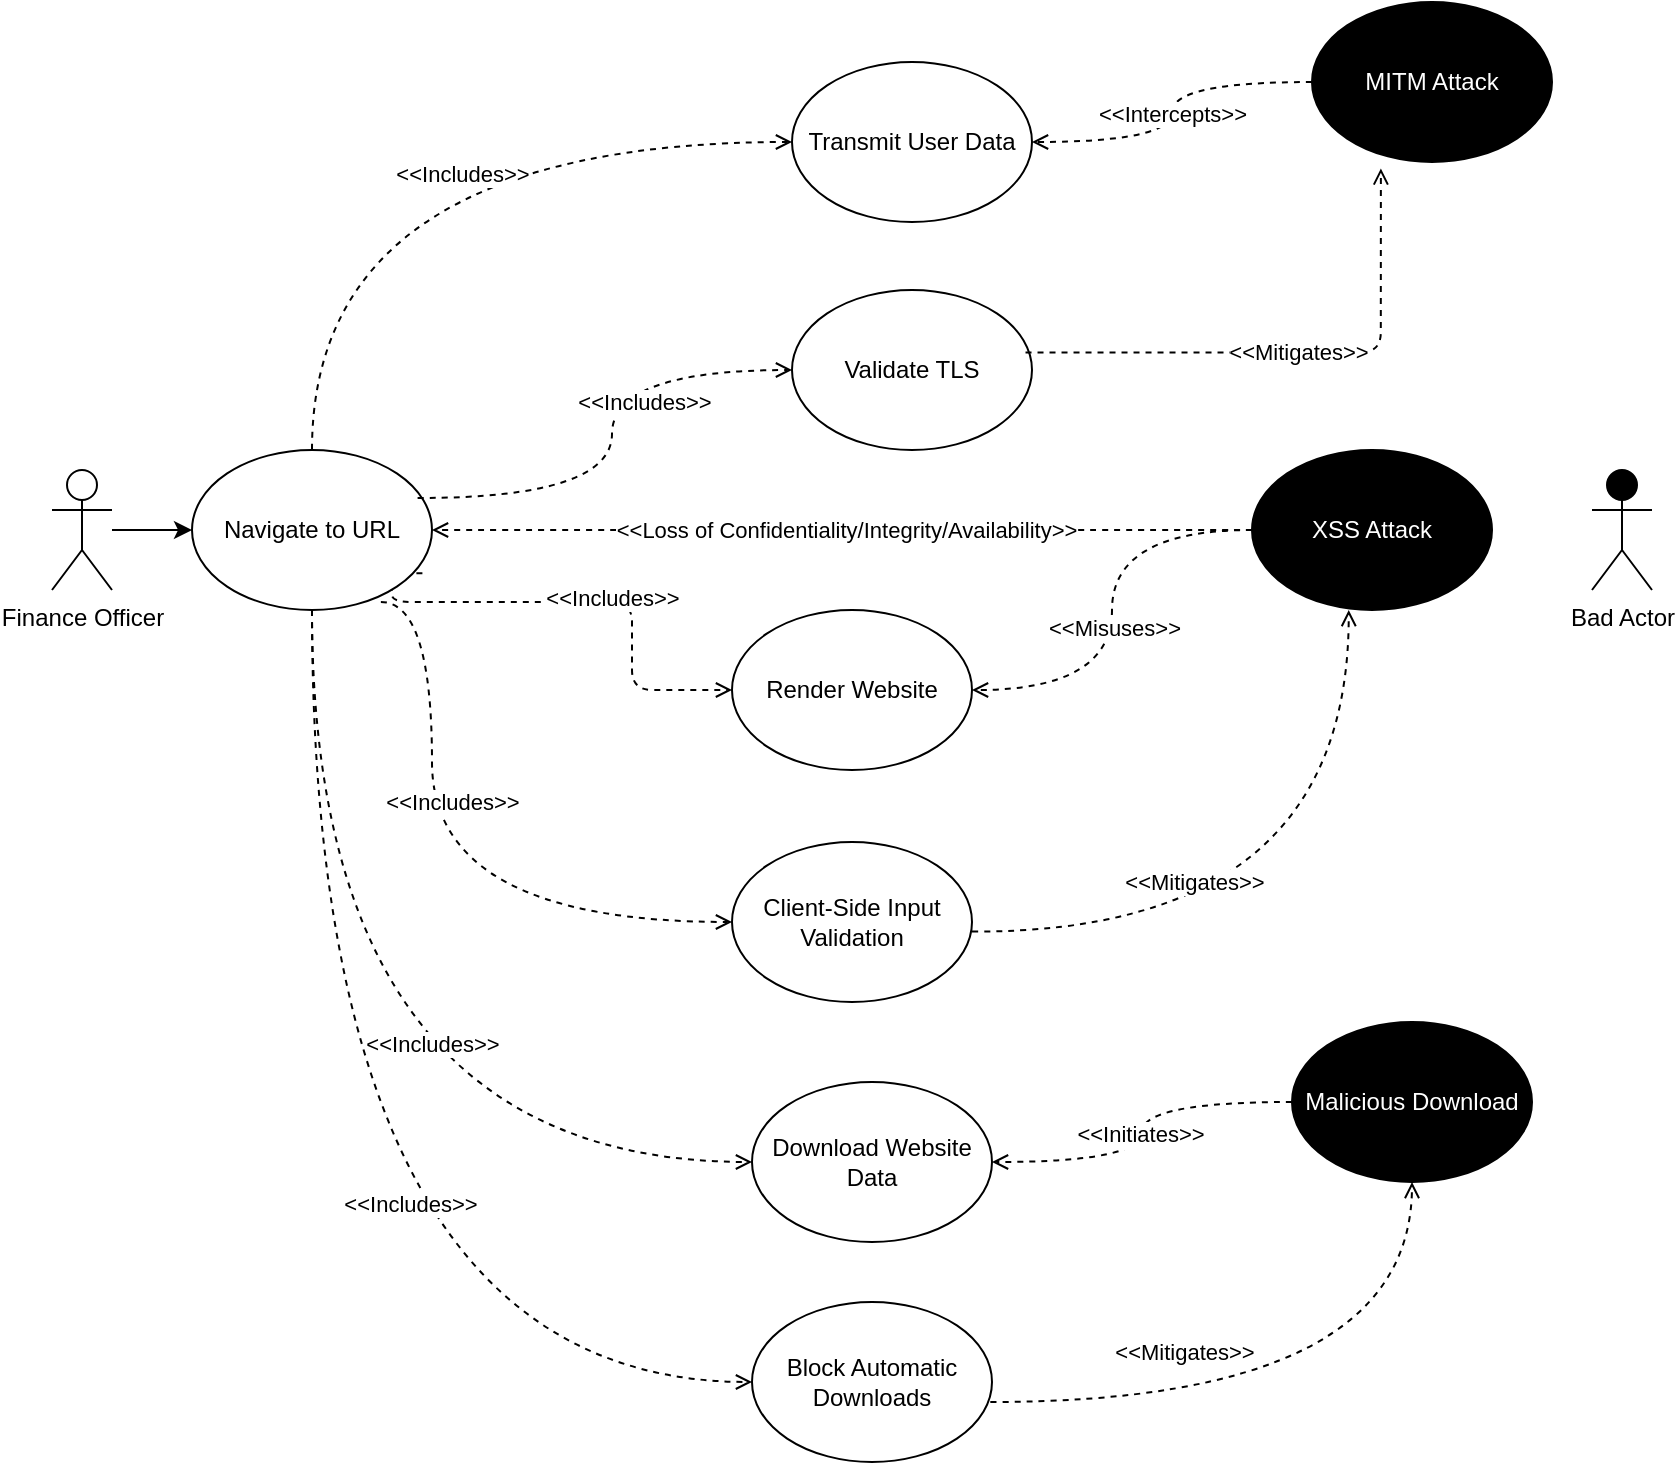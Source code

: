 <mxfile version="28.1.2">
  <diagram id="7q6WzZqFf9v9yzIv_zda" name="Use case">
    <mxGraphModel dx="1892" dy="1822" grid="1" gridSize="10" guides="1" tooltips="1" connect="1" arrows="1" fold="1" page="1" pageScale="1" pageWidth="850" pageHeight="1100" math="0" shadow="0">
      <root>
        <mxCell id="0" />
        <mxCell id="1" parent="0" />
        <mxCell id="hxa0em2XzeO1hXtVXjIB-15" style="edgeStyle=orthogonalEdgeStyle;rounded=0;orthogonalLoop=1;jettySize=auto;html=1;" edge="1" parent="1" source="SSoZlEEdxV4zL4xD8buy-2" target="SSoZlEEdxV4zL4xD8buy-4">
          <mxGeometry relative="1" as="geometry" />
        </mxCell>
        <object label="Finance Officer" id="SSoZlEEdxV4zL4xD8buy-2">
          <mxCell style="shape=umlActor;verticalLabelPosition=bottom;verticalAlign=top;html=1;outlineConnect=0;fillColor=#FFFFFF;" parent="1" vertex="1">
            <mxGeometry x="10" y="194" width="30" height="60" as="geometry" />
          </mxCell>
        </object>
        <mxCell id="SSoZlEEdxV4zL4xD8buy-3" value="" style="endArrow=none;html=1;" parent="1" source="SSoZlEEdxV4zL4xD8buy-4" edge="1">
          <mxGeometry width="50" height="50" relative="1" as="geometry">
            <mxPoint x="110" y="226" as="sourcePoint" />
            <mxPoint x="200" y="226" as="targetPoint" />
          </mxGeometry>
        </mxCell>
        <mxCell id="okeo2Aa4OqrN3XAgRoa3-2" style="edgeStyle=orthogonalEdgeStyle;rounded=1;orthogonalLoop=1;jettySize=auto;html=1;entryX=0;entryY=0.5;entryDx=0;entryDy=0;dashed=1;strokeWidth=1;endFill=0;endArrow=open;curved=0;exitX=0.96;exitY=0.77;exitDx=0;exitDy=0;exitPerimeter=0;" parent="1" source="SSoZlEEdxV4zL4xD8buy-4" target="okeo2Aa4OqrN3XAgRoa3-1" edge="1">
          <mxGeometry relative="1" as="geometry">
            <Array as="points">
              <mxPoint x="180" y="246" />
              <mxPoint x="180" y="260" />
              <mxPoint x="300" y="260" />
              <mxPoint x="300" y="304" />
            </Array>
          </mxGeometry>
        </mxCell>
        <mxCell id="hxa0em2XzeO1hXtVXjIB-20" value="&amp;lt;&amp;lt;Includes&amp;gt;&amp;gt;" style="edgeLabel;html=1;align=center;verticalAlign=middle;resizable=0;points=[];" vertex="1" connectable="0" parent="okeo2Aa4OqrN3XAgRoa3-2">
          <mxGeometry x="0.142" y="2" relative="1" as="geometry">
            <mxPoint as="offset" />
          </mxGeometry>
        </mxCell>
        <mxCell id="okeo2Aa4OqrN3XAgRoa3-1" value="&lt;font style=&quot;color: rgb(0, 0, 0);&quot;&gt;Render Website&lt;/font&gt;" style="ellipse;whiteSpace=wrap;html=1;fillStyle=solid;fillColor=#FFFFFF;" parent="1" vertex="1">
          <mxGeometry x="350" y="264" width="120" height="80" as="geometry" />
        </mxCell>
        <mxCell id="SSoZlEEdxV4zL4xD8buy-4" value="&lt;font style=&quot;color: rgb(0, 0, 0);&quot;&gt;Navigate to URL&lt;/font&gt;" style="ellipse;whiteSpace=wrap;html=1;fillColor=#FFFFFF;fillStyle=solid;" parent="1" vertex="1">
          <mxGeometry x="80" y="184" width="120" height="80" as="geometry" />
        </mxCell>
        <mxCell id="5fHT4dKGr6dgX8bSmVO1-6" value="Bad Actor" style="shape=umlActor;verticalLabelPosition=bottom;verticalAlign=top;html=1;outlineConnect=0;fillColor=#000000;" parent="1" vertex="1">
          <mxGeometry x="780" y="194" width="30" height="60" as="geometry" />
        </mxCell>
        <mxCell id="5fHT4dKGr6dgX8bSmVO1-7" value="XSS Attack" style="ellipse;whiteSpace=wrap;html=1;fillColor=#000000;fontColor=#FFFFFF;" parent="1" vertex="1">
          <mxGeometry x="610" y="184" width="120" height="80" as="geometry" />
        </mxCell>
        <mxCell id="5fHT4dKGr6dgX8bSmVO1-12" style="edgeStyle=orthogonalEdgeStyle;rounded=1;orthogonalLoop=1;jettySize=auto;html=1;dashed=1;strokeWidth=1;endFill=0;endArrow=open;curved=1;exitX=0;exitY=0.5;exitDx=0;exitDy=0;entryX=1;entryY=0.5;entryDx=0;entryDy=0;" parent="1" source="5fHT4dKGr6dgX8bSmVO1-7" target="okeo2Aa4OqrN3XAgRoa3-1" edge="1">
          <mxGeometry relative="1" as="geometry">
            <mxPoint x="320" y="218" as="sourcePoint" />
            <mxPoint x="405" y="218" as="targetPoint" />
          </mxGeometry>
        </mxCell>
        <mxCell id="hxa0em2XzeO1hXtVXjIB-2" value="&amp;lt;&amp;lt;Misuses&amp;gt;&amp;gt;" style="edgeLabel;html=1;align=center;verticalAlign=middle;resizable=0;points=[];" vertex="1" connectable="0" parent="5fHT4dKGr6dgX8bSmVO1-12">
          <mxGeometry x="0.078" y="1" relative="1" as="geometry">
            <mxPoint as="offset" />
          </mxGeometry>
        </mxCell>
        <mxCell id="5fHT4dKGr6dgX8bSmVO1-13" value="&lt;font style=&quot;color: rgb(0, 0, 0);&quot;&gt;Transmit User Data&lt;/font&gt;" style="ellipse;whiteSpace=wrap;html=1;fillStyle=solid;fillColor=#FFFFFF;" parent="1" vertex="1">
          <mxGeometry x="380" y="-10" width="120" height="80" as="geometry" />
        </mxCell>
        <mxCell id="5fHT4dKGr6dgX8bSmVO1-15" style="edgeStyle=orthogonalEdgeStyle;rounded=1;orthogonalLoop=1;jettySize=auto;html=1;entryX=0;entryY=0.5;entryDx=0;entryDy=0;dashed=1;strokeWidth=1;endFill=0;endArrow=open;curved=1;exitX=0.5;exitY=0;exitDx=0;exitDy=0;" parent="1" source="SSoZlEEdxV4zL4xD8buy-4" target="5fHT4dKGr6dgX8bSmVO1-13" edge="1">
          <mxGeometry relative="1" as="geometry">
            <mxPoint x="320" y="260" as="sourcePoint" />
            <mxPoint x="405" y="374" as="targetPoint" />
          </mxGeometry>
        </mxCell>
        <mxCell id="hxa0em2XzeO1hXtVXjIB-19" value="&amp;lt;&amp;lt;Includes&amp;gt;&amp;gt;" style="edgeLabel;html=1;align=center;verticalAlign=middle;resizable=0;points=[];" vertex="1" connectable="0" parent="5fHT4dKGr6dgX8bSmVO1-15">
          <mxGeometry x="0.16" y="-16" relative="1" as="geometry">
            <mxPoint as="offset" />
          </mxGeometry>
        </mxCell>
        <mxCell id="5fHT4dKGr6dgX8bSmVO1-52" value="&lt;font style=&quot;color: rgb(0, 0, 0);&quot;&gt;Download Website Data&lt;/font&gt;" style="ellipse;whiteSpace=wrap;html=1;fillStyle=solid;fillColor=#FFFFFF;" parent="1" vertex="1">
          <mxGeometry x="360" y="500" width="120" height="80" as="geometry" />
        </mxCell>
        <mxCell id="5fHT4dKGr6dgX8bSmVO1-31" style="edgeStyle=orthogonalEdgeStyle;curved=1;rounded=0;orthogonalLoop=1;jettySize=auto;html=1;dashed=1;endArrow=open;endFill=0;strokeWidth=1;exitX=0;exitY=0.5;exitDx=0;exitDy=0;" parent="1" source="5fHT4dKGr6dgX8bSmVO1-7" target="SSoZlEEdxV4zL4xD8buy-4" edge="1">
          <mxGeometry relative="1" as="geometry">
            <mxPoint x="390" y="190" as="targetPoint" />
            <mxPoint x="610" y="190" as="sourcePoint" />
          </mxGeometry>
        </mxCell>
        <mxCell id="5fHT4dKGr6dgX8bSmVO1-34" value="&amp;lt;&amp;lt;Loss of Confidentiality/Integrity/Availability&amp;gt;&amp;gt;" style="edgeLabel;html=1;align=center;verticalAlign=middle;resizable=0;points=[];" parent="5fHT4dKGr6dgX8bSmVO1-31" vertex="1" connectable="0">
          <mxGeometry x="-0.18" y="1" relative="1" as="geometry">
            <mxPoint x="-35" y="-1" as="offset" />
          </mxGeometry>
        </mxCell>
        <mxCell id="5fHT4dKGr6dgX8bSmVO1-53" style="edgeStyle=orthogonalEdgeStyle;rounded=1;orthogonalLoop=1;jettySize=auto;html=1;entryX=0;entryY=0.5;entryDx=0;entryDy=0;dashed=1;strokeWidth=1;endFill=0;endArrow=open;curved=1;exitX=0.5;exitY=1;exitDx=0;exitDy=0;" parent="1" source="SSoZlEEdxV4zL4xD8buy-4" target="5fHT4dKGr6dgX8bSmVO1-52" edge="1">
          <mxGeometry relative="1" as="geometry">
            <mxPoint x="260" y="310" as="sourcePoint" />
            <mxPoint x="405" y="384" as="targetPoint" />
          </mxGeometry>
        </mxCell>
        <mxCell id="hxa0em2XzeO1hXtVXjIB-21" value="&amp;lt;&amp;lt;Includes&amp;gt;&amp;gt;" style="edgeLabel;html=1;align=center;verticalAlign=middle;resizable=0;points=[];" vertex="1" connectable="0" parent="5fHT4dKGr6dgX8bSmVO1-53">
          <mxGeometry x="-0.019" y="49" relative="1" as="geometry">
            <mxPoint x="11" y="-27" as="offset" />
          </mxGeometry>
        </mxCell>
        <mxCell id="5fHT4dKGr6dgX8bSmVO1-54" value="Malicious Download" style="ellipse;whiteSpace=wrap;html=1;fillColor=#000000;fontColor=#FFFFFF;" parent="1" vertex="1">
          <mxGeometry x="630" y="470" width="120" height="80" as="geometry" />
        </mxCell>
        <mxCell id="5fHT4dKGr6dgX8bSmVO1-56" style="edgeStyle=orthogonalEdgeStyle;rounded=1;orthogonalLoop=1;jettySize=auto;html=1;dashed=1;strokeWidth=1;endFill=0;endArrow=open;curved=1;exitX=0;exitY=0.5;exitDx=0;exitDy=0;entryX=1;entryY=0.5;entryDx=0;entryDy=0;" parent="1" source="5fHT4dKGr6dgX8bSmVO1-54" target="5fHT4dKGr6dgX8bSmVO1-52" edge="1">
          <mxGeometry relative="1" as="geometry">
            <mxPoint x="585" y="244" as="sourcePoint" />
            <mxPoint x="510" y="100" as="targetPoint" />
          </mxGeometry>
        </mxCell>
        <mxCell id="5fHT4dKGr6dgX8bSmVO1-58" value="Text" style="edgeLabel;html=1;align=center;verticalAlign=middle;resizable=0;points=[];" parent="5fHT4dKGr6dgX8bSmVO1-56" vertex="1" connectable="0">
          <mxGeometry x="0.016" relative="1" as="geometry">
            <mxPoint as="offset" />
          </mxGeometry>
        </mxCell>
        <mxCell id="5fHT4dKGr6dgX8bSmVO1-60" value="&amp;lt;&amp;lt;Initiates&amp;gt;&amp;gt;" style="edgeLabel;html=1;align=center;verticalAlign=middle;resizable=0;points=[];" parent="5fHT4dKGr6dgX8bSmVO1-56" vertex="1" connectable="0">
          <mxGeometry x="0.004" y="-1" relative="1" as="geometry">
            <mxPoint as="offset" />
          </mxGeometry>
        </mxCell>
        <mxCell id="hxa0em2XzeO1hXtVXjIB-3" value="MITM Attack" style="ellipse;whiteSpace=wrap;html=1;fillColor=#000000;fontColor=#FFFFFF;" vertex="1" parent="1">
          <mxGeometry x="640" y="-40" width="120" height="80" as="geometry" />
        </mxCell>
        <mxCell id="hxa0em2XzeO1hXtVXjIB-6" style="edgeStyle=orthogonalEdgeStyle;rounded=1;orthogonalLoop=1;jettySize=auto;html=1;dashed=1;strokeWidth=1;endFill=0;endArrow=open;curved=1;exitX=0;exitY=0.5;exitDx=0;exitDy=0;entryX=1;entryY=0.5;entryDx=0;entryDy=0;" edge="1" parent="1" source="hxa0em2XzeO1hXtVXjIB-3" target="5fHT4dKGr6dgX8bSmVO1-13">
          <mxGeometry relative="1" as="geometry">
            <mxPoint x="585" y="180" as="sourcePoint" />
            <mxPoint x="510" y="294" as="targetPoint" />
          </mxGeometry>
        </mxCell>
        <mxCell id="hxa0em2XzeO1hXtVXjIB-9" value="&amp;lt;&amp;lt;Intercepts&amp;gt;&amp;gt;" style="edgeLabel;html=1;align=center;verticalAlign=middle;resizable=0;points=[];" vertex="1" connectable="0" parent="hxa0em2XzeO1hXtVXjIB-6">
          <mxGeometry x="0.005" relative="1" as="geometry">
            <mxPoint as="offset" />
          </mxGeometry>
        </mxCell>
        <mxCell id="hxa0em2XzeO1hXtVXjIB-13" value="&lt;font style=&quot;color: rgb(0, 0, 0);&quot;&gt;Client-Side Input Validation&lt;/font&gt;" style="ellipse;whiteSpace=wrap;html=1;fillStyle=solid;fillColor=#FFFFFF;" vertex="1" parent="1">
          <mxGeometry x="350" y="380" width="120" height="80" as="geometry" />
        </mxCell>
        <mxCell id="hxa0em2XzeO1hXtVXjIB-16" style="edgeStyle=orthogonalEdgeStyle;rounded=1;orthogonalLoop=1;jettySize=auto;html=1;dashed=1;strokeWidth=1;endFill=0;endArrow=open;curved=1;entryX=0.403;entryY=0.94;entryDx=0;entryDy=0;entryPerimeter=0;" edge="1" parent="1">
          <mxGeometry relative="1" as="geometry">
            <mxPoint x="470" y="424.8" as="sourcePoint" />
            <mxPoint x="658.36" y="264.0" as="targetPoint" />
          </mxGeometry>
        </mxCell>
        <mxCell id="hxa0em2XzeO1hXtVXjIB-18" value="&amp;lt;&amp;lt;Mitigates&amp;gt;&amp;gt;" style="edgeLabel;html=1;align=center;verticalAlign=middle;resizable=0;points=[];" vertex="1" connectable="0" parent="hxa0em2XzeO1hXtVXjIB-16">
          <mxGeometry x="-0.061" relative="1" as="geometry">
            <mxPoint x="-54" y="-25" as="offset" />
          </mxGeometry>
        </mxCell>
        <mxCell id="hxa0em2XzeO1hXtVXjIB-22" style="edgeStyle=orthogonalEdgeStyle;rounded=1;orthogonalLoop=1;jettySize=auto;html=1;entryX=0;entryY=0.5;entryDx=0;entryDy=0;dashed=1;strokeWidth=1;endFill=0;endArrow=open;curved=1;exitX=0.787;exitY=0.95;exitDx=0;exitDy=0;exitPerimeter=0;" edge="1" parent="1" source="SSoZlEEdxV4zL4xD8buy-4" target="hxa0em2XzeO1hXtVXjIB-13">
          <mxGeometry relative="1" as="geometry">
            <mxPoint x="170" y="350" as="sourcePoint" />
            <mxPoint x="380" y="390" as="targetPoint" />
            <Array as="points">
              <mxPoint x="200" y="260" />
              <mxPoint x="200" y="420" />
            </Array>
          </mxGeometry>
        </mxCell>
        <mxCell id="hxa0em2XzeO1hXtVXjIB-23" value="&amp;lt;&amp;lt;Includes&amp;gt;&amp;gt;" style="edgeLabel;html=1;align=center;verticalAlign=middle;resizable=0;points=[];" vertex="1" connectable="0" parent="hxa0em2XzeO1hXtVXjIB-22">
          <mxGeometry x="0.142" y="2" relative="1" as="geometry">
            <mxPoint x="4" y="-58" as="offset" />
          </mxGeometry>
        </mxCell>
        <mxCell id="hxa0em2XzeO1hXtVXjIB-24" value="&lt;font style=&quot;color: rgb(0, 0, 0);&quot;&gt;Validate TLS&lt;/font&gt;" style="ellipse;whiteSpace=wrap;html=1;fillStyle=solid;fillColor=#FFFFFF;" vertex="1" parent="1">
          <mxGeometry x="380" y="104" width="120" height="80" as="geometry" />
        </mxCell>
        <mxCell id="hxa0em2XzeO1hXtVXjIB-25" style="edgeStyle=orthogonalEdgeStyle;rounded=1;orthogonalLoop=1;jettySize=auto;html=1;dashed=1;strokeWidth=1;endFill=0;endArrow=open;curved=0;exitX=0.973;exitY=0.39;exitDx=0;exitDy=0;entryX=0.287;entryY=1.04;entryDx=0;entryDy=0;entryPerimeter=0;exitPerimeter=0;" edge="1" parent="1" source="hxa0em2XzeO1hXtVXjIB-24" target="hxa0em2XzeO1hXtVXjIB-3">
          <mxGeometry relative="1" as="geometry">
            <mxPoint x="670" y="90" as="sourcePoint" />
            <mxPoint x="530" y="120" as="targetPoint" />
          </mxGeometry>
        </mxCell>
        <mxCell id="hxa0em2XzeO1hXtVXjIB-26" value="&amp;lt;&amp;lt;Mitigates&amp;gt;&amp;gt;" style="edgeLabel;html=1;align=center;verticalAlign=middle;resizable=0;points=[];" vertex="1" connectable="0" parent="hxa0em2XzeO1hXtVXjIB-25">
          <mxGeometry x="0.005" relative="1" as="geometry">
            <mxPoint as="offset" />
          </mxGeometry>
        </mxCell>
        <mxCell id="hxa0em2XzeO1hXtVXjIB-30" style="edgeStyle=orthogonalEdgeStyle;rounded=1;orthogonalLoop=1;jettySize=auto;html=1;entryX=0;entryY=0.5;entryDx=0;entryDy=0;dashed=1;strokeWidth=1;endFill=0;endArrow=open;curved=1;exitX=0.94;exitY=0.3;exitDx=0;exitDy=0;exitPerimeter=0;" edge="1" parent="1" source="SSoZlEEdxV4zL4xD8buy-4" target="hxa0em2XzeO1hXtVXjIB-24">
          <mxGeometry relative="1" as="geometry">
            <mxPoint x="260" y="194" as="sourcePoint" />
            <mxPoint x="500" y="40" as="targetPoint" />
          </mxGeometry>
        </mxCell>
        <mxCell id="hxa0em2XzeO1hXtVXjIB-31" value="&amp;lt;&amp;lt;Includes&amp;gt;&amp;gt;" style="edgeLabel;html=1;align=center;verticalAlign=middle;resizable=0;points=[];" vertex="1" connectable="0" parent="hxa0em2XzeO1hXtVXjIB-30">
          <mxGeometry x="0.16" y="-16" relative="1" as="geometry">
            <mxPoint as="offset" />
          </mxGeometry>
        </mxCell>
        <mxCell id="hxa0em2XzeO1hXtVXjIB-32" value="&lt;font style=&quot;color: rgb(0, 0, 0);&quot;&gt;Block Automatic Downloads&lt;/font&gt;" style="ellipse;whiteSpace=wrap;html=1;fillStyle=solid;fillColor=#FFFFFF;" vertex="1" parent="1">
          <mxGeometry x="360" y="610" width="120" height="80" as="geometry" />
        </mxCell>
        <mxCell id="hxa0em2XzeO1hXtVXjIB-33" style="edgeStyle=orthogonalEdgeStyle;rounded=1;orthogonalLoop=1;jettySize=auto;html=1;dashed=1;strokeWidth=1;endFill=0;endArrow=open;curved=1;entryX=0.5;entryY=1;entryDx=0;entryDy=0;exitX=0.993;exitY=0.625;exitDx=0;exitDy=0;exitPerimeter=0;" edge="1" parent="1" source="hxa0em2XzeO1hXtVXjIB-32" target="5fHT4dKGr6dgX8bSmVO1-54">
          <mxGeometry relative="1" as="geometry">
            <mxPoint x="540" y="570.8" as="sourcePoint" />
            <mxPoint x="728.36" y="410" as="targetPoint" />
          </mxGeometry>
        </mxCell>
        <mxCell id="hxa0em2XzeO1hXtVXjIB-34" value="&amp;lt;&amp;lt;Mitigates&amp;gt;&amp;gt;" style="edgeLabel;html=1;align=center;verticalAlign=middle;resizable=0;points=[];" vertex="1" connectable="0" parent="hxa0em2XzeO1hXtVXjIB-33">
          <mxGeometry x="-0.061" relative="1" as="geometry">
            <mxPoint x="-54" y="-25" as="offset" />
          </mxGeometry>
        </mxCell>
        <mxCell id="hxa0em2XzeO1hXtVXjIB-35" style="edgeStyle=orthogonalEdgeStyle;rounded=1;orthogonalLoop=1;jettySize=auto;html=1;entryX=0;entryY=0.5;entryDx=0;entryDy=0;dashed=1;strokeWidth=1;endFill=0;endArrow=open;curved=1;exitX=0.5;exitY=1;exitDx=0;exitDy=0;" edge="1" parent="1" source="SSoZlEEdxV4zL4xD8buy-4" target="hxa0em2XzeO1hXtVXjIB-32">
          <mxGeometry relative="1" as="geometry">
            <mxPoint x="160" y="350" as="sourcePoint" />
            <mxPoint x="380" y="626" as="targetPoint" />
          </mxGeometry>
        </mxCell>
        <mxCell id="hxa0em2XzeO1hXtVXjIB-36" value="&amp;lt;&amp;lt;Includes&amp;gt;&amp;gt;" style="edgeLabel;html=1;align=center;verticalAlign=middle;resizable=0;points=[];" vertex="1" connectable="0" parent="hxa0em2XzeO1hXtVXjIB-35">
          <mxGeometry x="-0.019" y="49" relative="1" as="geometry">
            <mxPoint as="offset" />
          </mxGeometry>
        </mxCell>
      </root>
    </mxGraphModel>
  </diagram>
</mxfile>
